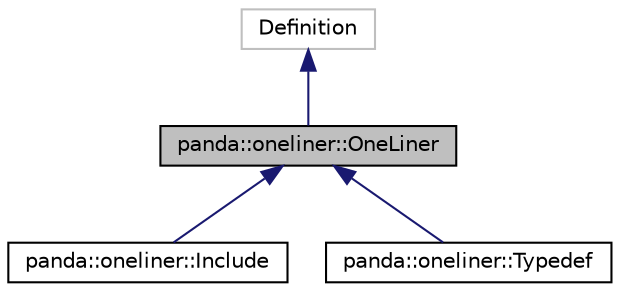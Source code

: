 digraph G
{
  edge [fontname="Helvetica",fontsize="10",labelfontname="Helvetica",labelfontsize="10"];
  node [fontname="Helvetica",fontsize="10",shape=record];
  Node1 [label="panda::oneliner::OneLiner",height=0.2,width=0.4,color="black", fillcolor="grey75", style="filled" fontcolor="black"];
  Node2 -> Node1 [dir=back,color="midnightblue",fontsize="10",style="solid"];
  Node2 [label="Definition",height=0.2,width=0.4,color="grey75", fillcolor="white", style="filled"];
  Node1 -> Node3 [dir=back,color="midnightblue",fontsize="10",style="solid"];
  Node3 [label="panda::oneliner::Include",height=0.2,width=0.4,color="black", fillcolor="white", style="filled",URL="$classpanda_1_1oneliner_1_1Include.html"];
  Node1 -> Node4 [dir=back,color="midnightblue",fontsize="10",style="solid"];
  Node4 [label="panda::oneliner::Typedef",height=0.2,width=0.4,color="black", fillcolor="white", style="filled",URL="$classpanda_1_1oneliner_1_1Typedef.html"];
}
